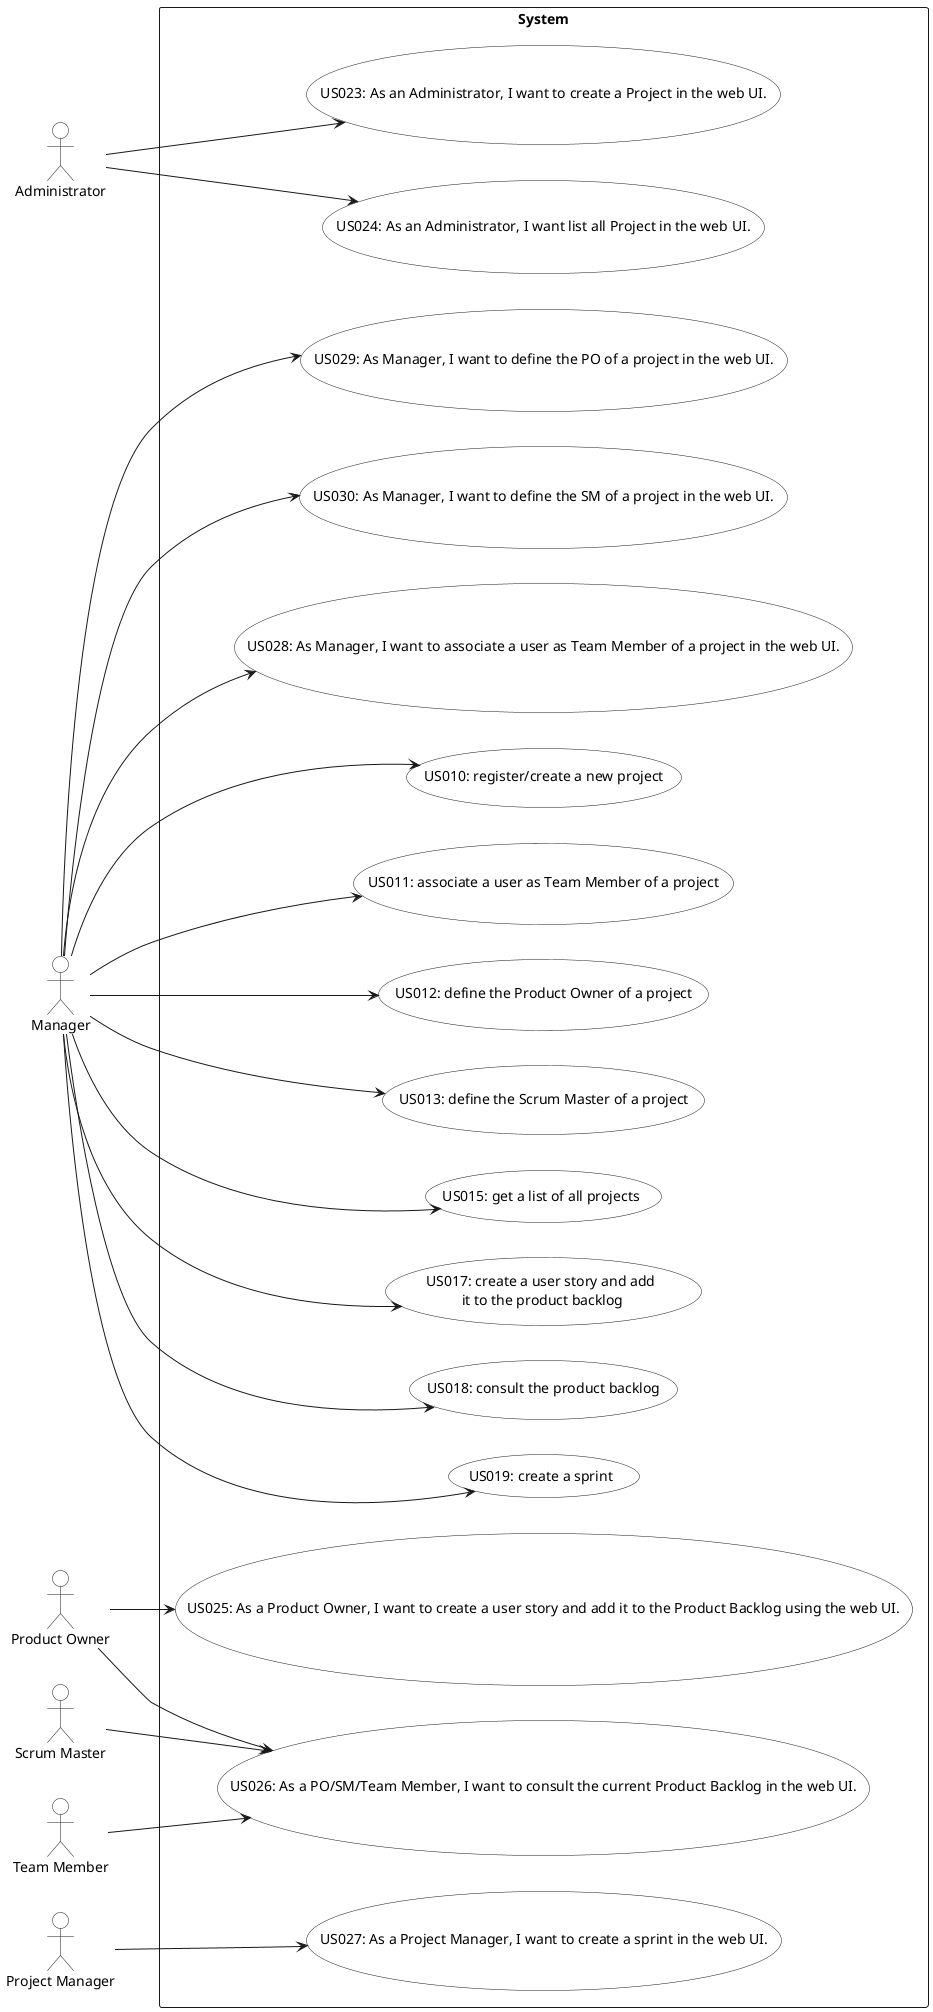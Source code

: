 @startuml

skinparam UsecaseBackgroundColor white
skinparam ActorBackgroundColor white

left to right direction

actor "Administrator" as A
actor "Manager" as M
actor "Product Owner" as PO
actor "Scrum Master" as SM
actor "Team Member" as TM
actor "Project Manager" as PM

rectangle System {
    usecase "US010: register/create a new project" as UC10
    usecase "US011: associate a user as Team Member of a project" as UC11
    usecase "US012: define the Product Owner of a project" as UC12
    usecase "US013: define the Scrum Master of a project" as UC13
    usecase "US015: get a list of all projects" as UC15
    usecase "US017: create a user story and add\n it to the product backlog" as UC17
    usecase "US018: consult the product backlog" as UC18
    usecase "US019: create a sprint" as UC19
    usecase "US023: As an Administrator, I want to create a Project in the web UI." as UC23
    usecase "US024: As an Administrator, I want list all Project in the web UI." as UC24
    usecase "US025: As a Product Owner, I want to create a user story and add it to the Product Backlog using the web UI." as UC25
    usecase "US026: As a PO/SM/Team Member, I want to consult the current Product Backlog in the web UI." as UC26
    usecase "US027: As a Project Manager, I want to create a sprint in the web UI." as UC27
    usecase "US028: As Manager, I want to associate a user as Team Member of a project in the web UI." as UC28
    usecase "US029: As Manager, I want to define the PO of a project in the web UI." as UC29
    usecase "US030: As Manager, I want to define the SM of a project in the web UI." as UC30
}

M --> UC10
M --> UC11
M --> UC12
M --> UC13
M --> UC15
M --> UC17
M --> UC18
M --> UC19
A --> UC23
A --> UC24
PO --> UC25
PO --> UC26
SM --> UC26
TM --> UC26
PM --> UC27
M --> UC28
M --> UC29
M --> UC30

@enduml